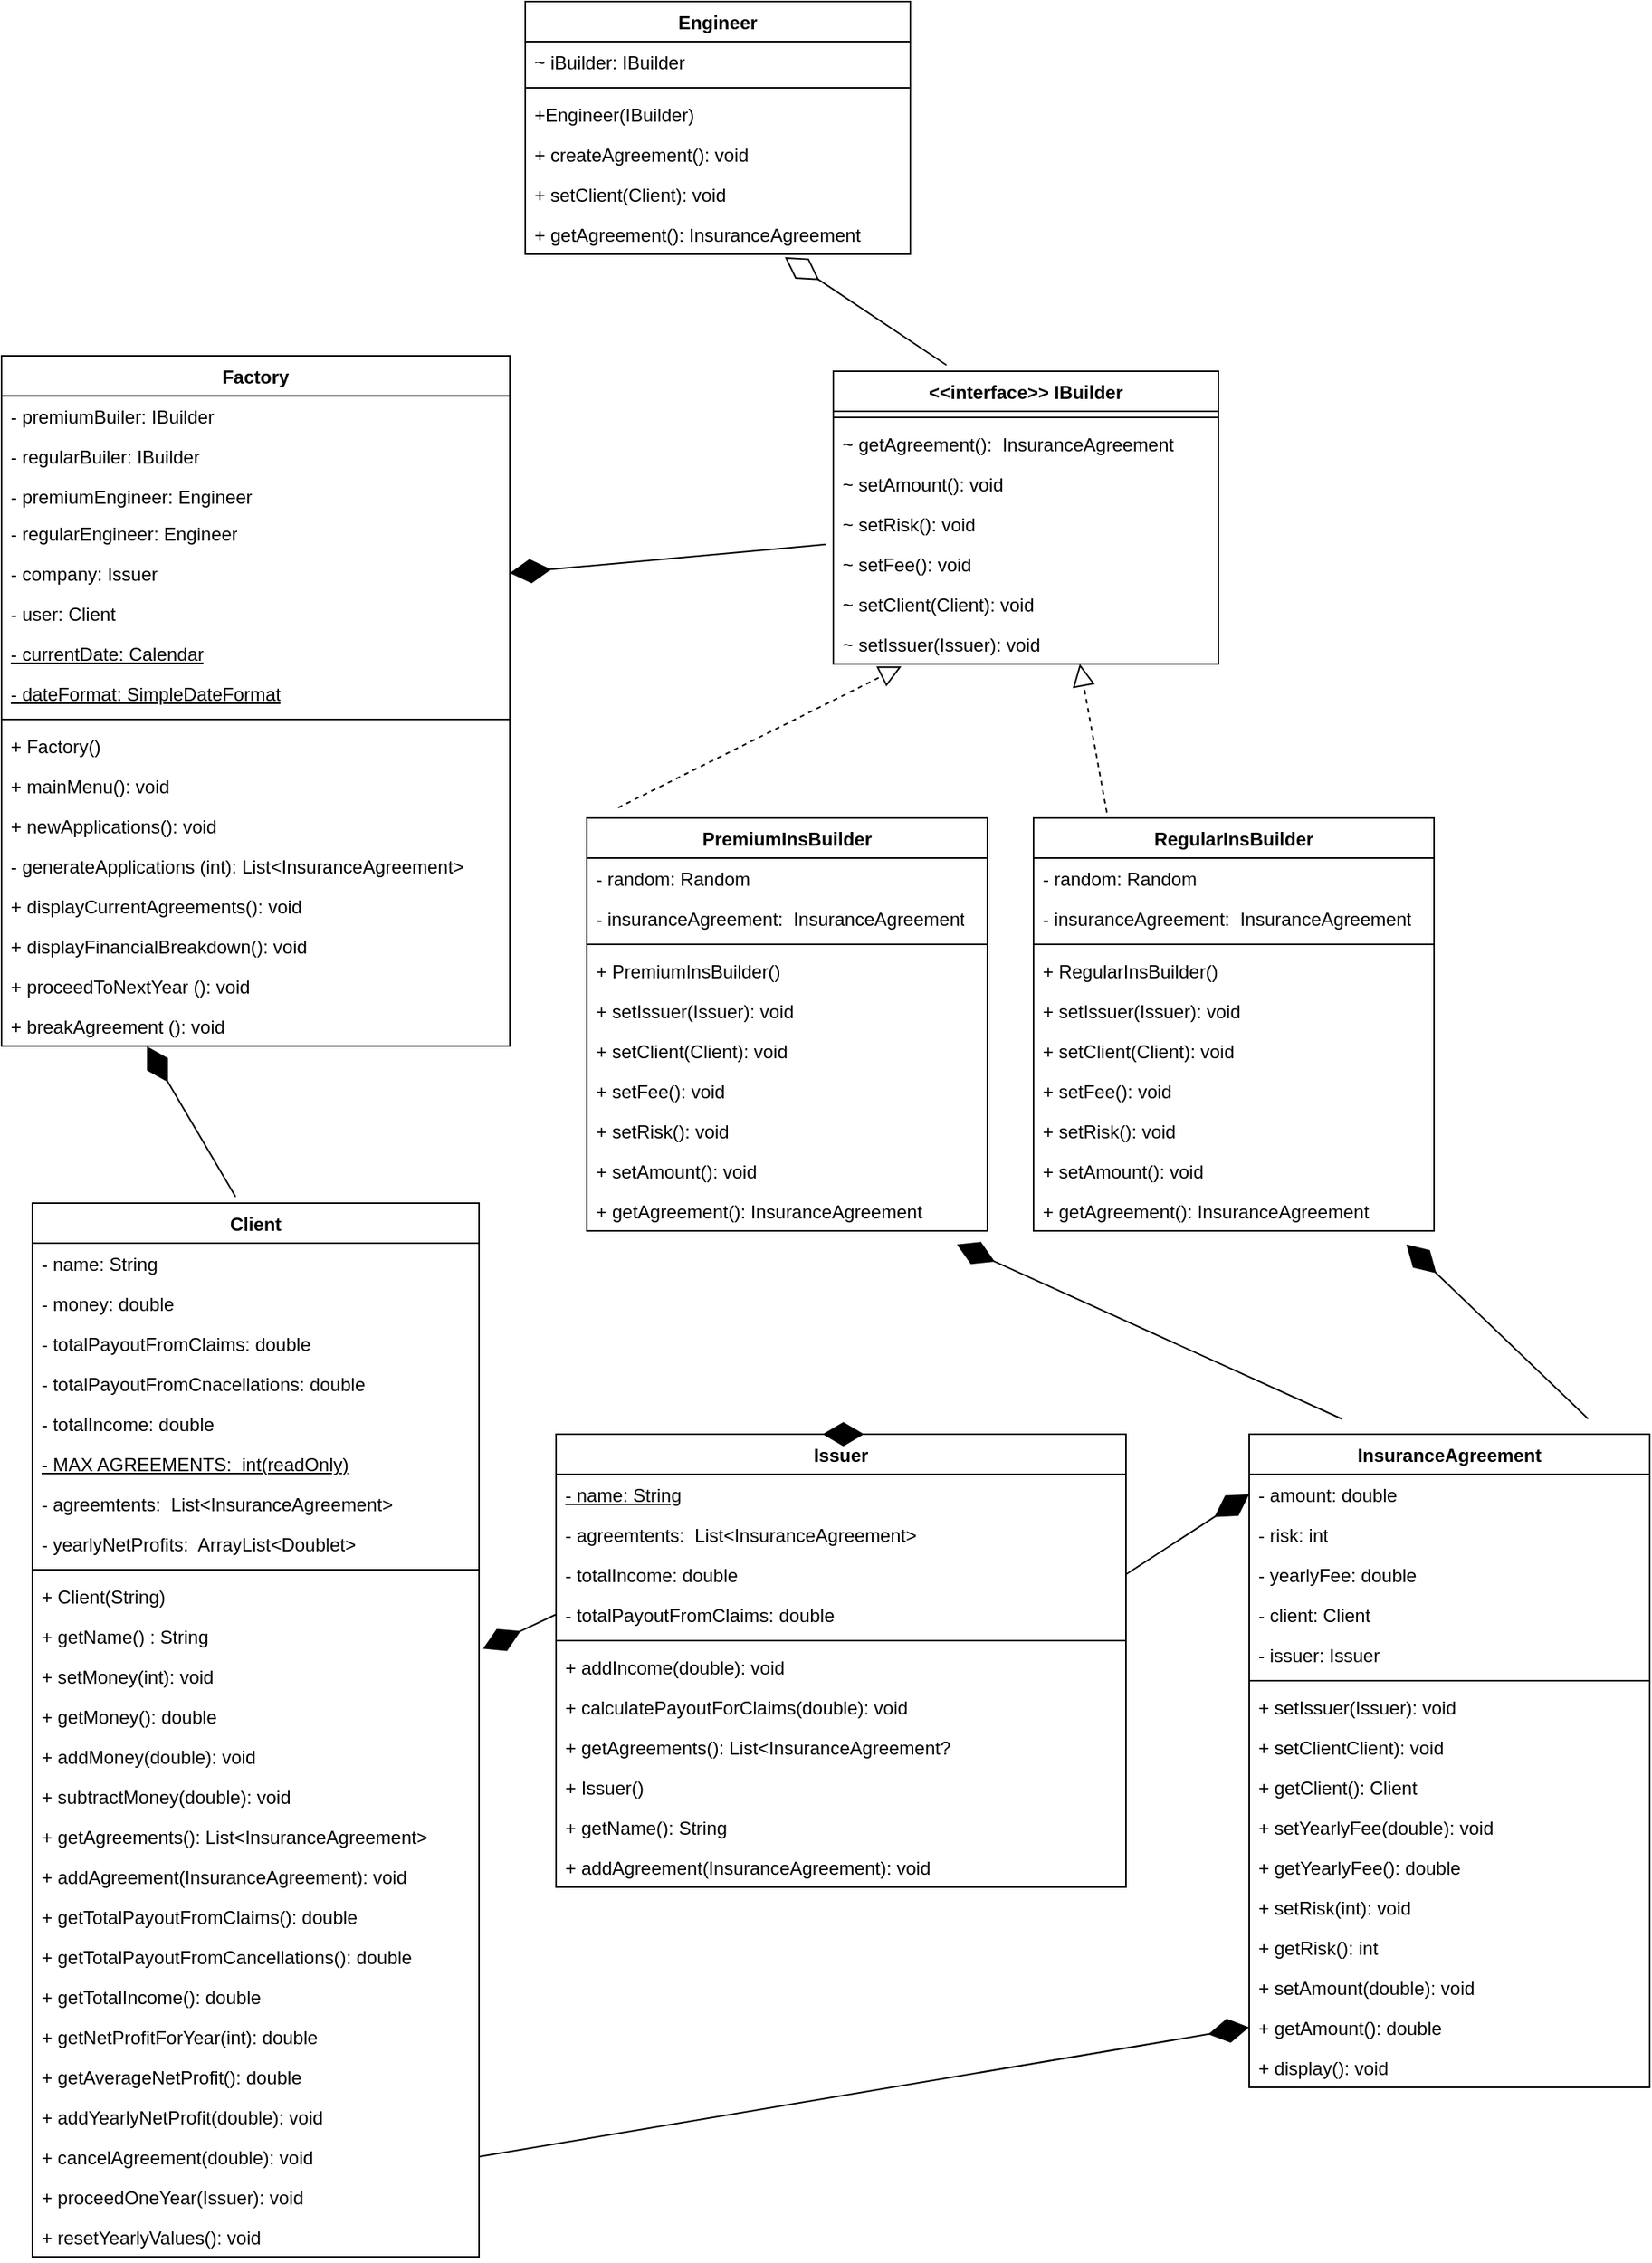 <mxfile version="22.0.0" type="device">
  <diagram id="C5RBs43oDa-KdzZeNtuy" name="Page-1">
    <mxGraphModel dx="1128" dy="2424" grid="1" gridSize="10" guides="1" tooltips="1" connect="1" arrows="1" fold="1" page="1" pageScale="1" pageWidth="827" pageHeight="1169" math="0" shadow="0">
      <root>
        <mxCell id="WIyWlLk6GJQsqaUBKTNV-0" />
        <mxCell id="WIyWlLk6GJQsqaUBKTNV-1" parent="WIyWlLk6GJQsqaUBKTNV-0" />
        <mxCell id="7ph7YQH8pCRmKW1p7R5A-0" value="Factory" style="swimlane;fontStyle=1;align=center;verticalAlign=top;childLayout=stackLayout;horizontal=1;startSize=26;horizontalStack=0;resizeParent=1;resizeParentMax=0;resizeLast=0;collapsible=1;marginBottom=0;whiteSpace=wrap;html=1;" vertex="1" parent="WIyWlLk6GJQsqaUBKTNV-1">
          <mxGeometry x="60" y="220" width="330" height="448" as="geometry" />
        </mxCell>
        <mxCell id="7ph7YQH8pCRmKW1p7R5A-1" value="- premiumBuiler: IBuilder" style="text;strokeColor=none;fillColor=none;align=left;verticalAlign=top;spacingLeft=4;spacingRight=4;overflow=hidden;rotatable=0;points=[[0,0.5],[1,0.5]];portConstraint=eastwest;whiteSpace=wrap;html=1;" vertex="1" parent="7ph7YQH8pCRmKW1p7R5A-0">
          <mxGeometry y="26" width="330" height="26" as="geometry" />
        </mxCell>
        <mxCell id="7ph7YQH8pCRmKW1p7R5A-4" value="- regularBuiler: IBuilder" style="text;strokeColor=none;fillColor=none;align=left;verticalAlign=top;spacingLeft=4;spacingRight=4;overflow=hidden;rotatable=0;points=[[0,0.5],[1,0.5]];portConstraint=eastwest;whiteSpace=wrap;html=1;" vertex="1" parent="7ph7YQH8pCRmKW1p7R5A-0">
          <mxGeometry y="52" width="330" height="26" as="geometry" />
        </mxCell>
        <mxCell id="7ph7YQH8pCRmKW1p7R5A-5" value="- premiumEngineer: Engineer" style="text;strokeColor=none;fillColor=none;align=left;verticalAlign=top;spacingLeft=4;spacingRight=4;overflow=hidden;rotatable=0;points=[[0,0.5],[1,0.5]];portConstraint=eastwest;whiteSpace=wrap;html=1;" vertex="1" parent="7ph7YQH8pCRmKW1p7R5A-0">
          <mxGeometry y="78" width="330" height="24" as="geometry" />
        </mxCell>
        <mxCell id="7ph7YQH8pCRmKW1p7R5A-6" value="- regularEngineer: Engineer" style="text;strokeColor=none;fillColor=none;align=left;verticalAlign=top;spacingLeft=4;spacingRight=4;overflow=hidden;rotatable=0;points=[[0,0.5],[1,0.5]];portConstraint=eastwest;whiteSpace=wrap;html=1;" vertex="1" parent="7ph7YQH8pCRmKW1p7R5A-0">
          <mxGeometry y="102" width="330" height="26" as="geometry" />
        </mxCell>
        <mxCell id="7ph7YQH8pCRmKW1p7R5A-7" value="- company: Issuer" style="text;strokeColor=none;fillColor=none;align=left;verticalAlign=top;spacingLeft=4;spacingRight=4;overflow=hidden;rotatable=0;points=[[0,0.5],[1,0.5]];portConstraint=eastwest;whiteSpace=wrap;html=1;" vertex="1" parent="7ph7YQH8pCRmKW1p7R5A-0">
          <mxGeometry y="128" width="330" height="26" as="geometry" />
        </mxCell>
        <mxCell id="7ph7YQH8pCRmKW1p7R5A-8" value="- user: Client" style="text;strokeColor=none;fillColor=none;align=left;verticalAlign=top;spacingLeft=4;spacingRight=4;overflow=hidden;rotatable=0;points=[[0,0.5],[1,0.5]];portConstraint=eastwest;whiteSpace=wrap;html=1;" vertex="1" parent="7ph7YQH8pCRmKW1p7R5A-0">
          <mxGeometry y="154" width="330" height="26" as="geometry" />
        </mxCell>
        <mxCell id="7ph7YQH8pCRmKW1p7R5A-9" value="&lt;u&gt;- currentDate: Calendar&lt;/u&gt;" style="text;strokeColor=none;fillColor=none;align=left;verticalAlign=top;spacingLeft=4;spacingRight=4;overflow=hidden;rotatable=0;points=[[0,0.5],[1,0.5]];portConstraint=eastwest;whiteSpace=wrap;html=1;" vertex="1" parent="7ph7YQH8pCRmKW1p7R5A-0">
          <mxGeometry y="180" width="330" height="26" as="geometry" />
        </mxCell>
        <mxCell id="7ph7YQH8pCRmKW1p7R5A-10" value="&lt;u&gt;- dateFormat: SimpleDateFormat&lt;/u&gt;" style="text;strokeColor=none;fillColor=none;align=left;verticalAlign=top;spacingLeft=4;spacingRight=4;overflow=hidden;rotatable=0;points=[[0,0.5],[1,0.5]];portConstraint=eastwest;whiteSpace=wrap;html=1;" vertex="1" parent="7ph7YQH8pCRmKW1p7R5A-0">
          <mxGeometry y="206" width="330" height="26" as="geometry" />
        </mxCell>
        <mxCell id="7ph7YQH8pCRmKW1p7R5A-2" value="" style="line;strokeWidth=1;fillColor=none;align=left;verticalAlign=middle;spacingTop=-1;spacingLeft=3;spacingRight=3;rotatable=0;labelPosition=right;points=[];portConstraint=eastwest;strokeColor=inherit;" vertex="1" parent="7ph7YQH8pCRmKW1p7R5A-0">
          <mxGeometry y="232" width="330" height="8" as="geometry" />
        </mxCell>
        <mxCell id="7ph7YQH8pCRmKW1p7R5A-3" value="+ Factory()" style="text;strokeColor=none;fillColor=none;align=left;verticalAlign=top;spacingLeft=4;spacingRight=4;overflow=hidden;rotatable=0;points=[[0,0.5],[1,0.5]];portConstraint=eastwest;whiteSpace=wrap;html=1;" vertex="1" parent="7ph7YQH8pCRmKW1p7R5A-0">
          <mxGeometry y="240" width="330" height="26" as="geometry" />
        </mxCell>
        <mxCell id="7ph7YQH8pCRmKW1p7R5A-11" value="+ mainMenu(): void" style="text;strokeColor=none;fillColor=none;align=left;verticalAlign=top;spacingLeft=4;spacingRight=4;overflow=hidden;rotatable=0;points=[[0,0.5],[1,0.5]];portConstraint=eastwest;whiteSpace=wrap;html=1;" vertex="1" parent="7ph7YQH8pCRmKW1p7R5A-0">
          <mxGeometry y="266" width="330" height="26" as="geometry" />
        </mxCell>
        <mxCell id="7ph7YQH8pCRmKW1p7R5A-12" value="+ newApplications(): void" style="text;strokeColor=none;fillColor=none;align=left;verticalAlign=top;spacingLeft=4;spacingRight=4;overflow=hidden;rotatable=0;points=[[0,0.5],[1,0.5]];portConstraint=eastwest;whiteSpace=wrap;html=1;" vertex="1" parent="7ph7YQH8pCRmKW1p7R5A-0">
          <mxGeometry y="292" width="330" height="26" as="geometry" />
        </mxCell>
        <mxCell id="7ph7YQH8pCRmKW1p7R5A-13" value="- generateApplications (int): List&amp;lt;InsuranceAgreement&amp;gt;" style="text;strokeColor=none;fillColor=none;align=left;verticalAlign=top;spacingLeft=4;spacingRight=4;overflow=hidden;rotatable=0;points=[[0,0.5],[1,0.5]];portConstraint=eastwest;whiteSpace=wrap;html=1;" vertex="1" parent="7ph7YQH8pCRmKW1p7R5A-0">
          <mxGeometry y="318" width="330" height="26" as="geometry" />
        </mxCell>
        <mxCell id="7ph7YQH8pCRmKW1p7R5A-16" value="+ displayCurrentAgreements(): void" style="text;strokeColor=none;fillColor=none;align=left;verticalAlign=top;spacingLeft=4;spacingRight=4;overflow=hidden;rotatable=0;points=[[0,0.5],[1,0.5]];portConstraint=eastwest;whiteSpace=wrap;html=1;" vertex="1" parent="7ph7YQH8pCRmKW1p7R5A-0">
          <mxGeometry y="344" width="330" height="26" as="geometry" />
        </mxCell>
        <mxCell id="7ph7YQH8pCRmKW1p7R5A-14" value="+ displayFinancialBreakdown(): void" style="text;strokeColor=none;fillColor=none;align=left;verticalAlign=top;spacingLeft=4;spacingRight=4;overflow=hidden;rotatable=0;points=[[0,0.5],[1,0.5]];portConstraint=eastwest;whiteSpace=wrap;html=1;" vertex="1" parent="7ph7YQH8pCRmKW1p7R5A-0">
          <mxGeometry y="370" width="330" height="26" as="geometry" />
        </mxCell>
        <mxCell id="7ph7YQH8pCRmKW1p7R5A-17" value="+ proceedToNextYear (): void" style="text;strokeColor=none;fillColor=none;align=left;verticalAlign=top;spacingLeft=4;spacingRight=4;overflow=hidden;rotatable=0;points=[[0,0.5],[1,0.5]];portConstraint=eastwest;whiteSpace=wrap;html=1;" vertex="1" parent="7ph7YQH8pCRmKW1p7R5A-0">
          <mxGeometry y="396" width="330" height="26" as="geometry" />
        </mxCell>
        <mxCell id="7ph7YQH8pCRmKW1p7R5A-15" value="+ breakAgreement (): void" style="text;strokeColor=none;fillColor=none;align=left;verticalAlign=top;spacingLeft=4;spacingRight=4;overflow=hidden;rotatable=0;points=[[0,0.5],[1,0.5]];portConstraint=eastwest;whiteSpace=wrap;html=1;" vertex="1" parent="7ph7YQH8pCRmKW1p7R5A-0">
          <mxGeometry y="422" width="330" height="26" as="geometry" />
        </mxCell>
        <mxCell id="7ph7YQH8pCRmKW1p7R5A-18" value="Client" style="swimlane;fontStyle=1;align=center;verticalAlign=top;childLayout=stackLayout;horizontal=1;startSize=26;horizontalStack=0;resizeParent=1;resizeParentMax=0;resizeLast=0;collapsible=1;marginBottom=0;whiteSpace=wrap;html=1;" vertex="1" parent="WIyWlLk6GJQsqaUBKTNV-1">
          <mxGeometry x="80" y="770" width="290" height="684" as="geometry" />
        </mxCell>
        <mxCell id="7ph7YQH8pCRmKW1p7R5A-22" value="- name: String" style="text;strokeColor=none;fillColor=none;align=left;verticalAlign=top;spacingLeft=4;spacingRight=4;overflow=hidden;rotatable=0;points=[[0,0.5],[1,0.5]];portConstraint=eastwest;whiteSpace=wrap;html=1;" vertex="1" parent="7ph7YQH8pCRmKW1p7R5A-18">
          <mxGeometry y="26" width="290" height="26" as="geometry" />
        </mxCell>
        <mxCell id="7ph7YQH8pCRmKW1p7R5A-19" value="- money: double" style="text;strokeColor=none;fillColor=none;align=left;verticalAlign=top;spacingLeft=4;spacingRight=4;overflow=hidden;rotatable=0;points=[[0,0.5],[1,0.5]];portConstraint=eastwest;whiteSpace=wrap;html=1;" vertex="1" parent="7ph7YQH8pCRmKW1p7R5A-18">
          <mxGeometry y="52" width="290" height="26" as="geometry" />
        </mxCell>
        <mxCell id="7ph7YQH8pCRmKW1p7R5A-23" value="- totalPayoutFromClaims: double" style="text;strokeColor=none;fillColor=none;align=left;verticalAlign=top;spacingLeft=4;spacingRight=4;overflow=hidden;rotatable=0;points=[[0,0.5],[1,0.5]];portConstraint=eastwest;whiteSpace=wrap;html=1;" vertex="1" parent="7ph7YQH8pCRmKW1p7R5A-18">
          <mxGeometry y="78" width="290" height="26" as="geometry" />
        </mxCell>
        <mxCell id="7ph7YQH8pCRmKW1p7R5A-25" value="- totalPayoutFromCnacellations: double" style="text;strokeColor=none;fillColor=none;align=left;verticalAlign=top;spacingLeft=4;spacingRight=4;overflow=hidden;rotatable=0;points=[[0,0.5],[1,0.5]];portConstraint=eastwest;whiteSpace=wrap;html=1;" vertex="1" parent="7ph7YQH8pCRmKW1p7R5A-18">
          <mxGeometry y="104" width="290" height="26" as="geometry" />
        </mxCell>
        <mxCell id="7ph7YQH8pCRmKW1p7R5A-26" value="- totalIncome: double" style="text;strokeColor=none;fillColor=none;align=left;verticalAlign=top;spacingLeft=4;spacingRight=4;overflow=hidden;rotatable=0;points=[[0,0.5],[1,0.5]];portConstraint=eastwest;whiteSpace=wrap;html=1;" vertex="1" parent="7ph7YQH8pCRmKW1p7R5A-18">
          <mxGeometry y="130" width="290" height="26" as="geometry" />
        </mxCell>
        <mxCell id="7ph7YQH8pCRmKW1p7R5A-27" value="&lt;u&gt;- MAX AGREEMENTS:&amp;nbsp; int(readOnly)&lt;/u&gt;" style="text;strokeColor=none;fillColor=none;align=left;verticalAlign=top;spacingLeft=4;spacingRight=4;overflow=hidden;rotatable=0;points=[[0,0.5],[1,0.5]];portConstraint=eastwest;whiteSpace=wrap;html=1;" vertex="1" parent="7ph7YQH8pCRmKW1p7R5A-18">
          <mxGeometry y="156" width="290" height="26" as="geometry" />
        </mxCell>
        <mxCell id="7ph7YQH8pCRmKW1p7R5A-28" value="- agreemtents:&amp;nbsp; List&amp;lt;InsuranceAgreement&amp;gt;" style="text;strokeColor=none;fillColor=none;align=left;verticalAlign=top;spacingLeft=4;spacingRight=4;overflow=hidden;rotatable=0;points=[[0,0.5],[1,0.5]];portConstraint=eastwest;whiteSpace=wrap;html=1;" vertex="1" parent="7ph7YQH8pCRmKW1p7R5A-18">
          <mxGeometry y="182" width="290" height="26" as="geometry" />
        </mxCell>
        <mxCell id="7ph7YQH8pCRmKW1p7R5A-24" value="- yearlyNetProfits:&amp;nbsp; ArrayList&amp;lt;Doublet&amp;gt;" style="text;strokeColor=none;fillColor=none;align=left;verticalAlign=top;spacingLeft=4;spacingRight=4;overflow=hidden;rotatable=0;points=[[0,0.5],[1,0.5]];portConstraint=eastwest;whiteSpace=wrap;html=1;" vertex="1" parent="7ph7YQH8pCRmKW1p7R5A-18">
          <mxGeometry y="208" width="290" height="26" as="geometry" />
        </mxCell>
        <mxCell id="7ph7YQH8pCRmKW1p7R5A-20" value="" style="line;strokeWidth=1;fillColor=none;align=left;verticalAlign=middle;spacingTop=-1;spacingLeft=3;spacingRight=3;rotatable=0;labelPosition=right;points=[];portConstraint=eastwest;strokeColor=inherit;" vertex="1" parent="7ph7YQH8pCRmKW1p7R5A-18">
          <mxGeometry y="234" width="290" height="8" as="geometry" />
        </mxCell>
        <mxCell id="7ph7YQH8pCRmKW1p7R5A-29" value="+ Client(String)" style="text;strokeColor=none;fillColor=none;align=left;verticalAlign=top;spacingLeft=4;spacingRight=4;overflow=hidden;rotatable=0;points=[[0,0.5],[1,0.5]];portConstraint=eastwest;whiteSpace=wrap;html=1;" vertex="1" parent="7ph7YQH8pCRmKW1p7R5A-18">
          <mxGeometry y="242" width="290" height="26" as="geometry" />
        </mxCell>
        <mxCell id="7ph7YQH8pCRmKW1p7R5A-30" value="+ getName() : String" style="text;strokeColor=none;fillColor=none;align=left;verticalAlign=top;spacingLeft=4;spacingRight=4;overflow=hidden;rotatable=0;points=[[0,0.5],[1,0.5]];portConstraint=eastwest;whiteSpace=wrap;html=1;" vertex="1" parent="7ph7YQH8pCRmKW1p7R5A-18">
          <mxGeometry y="268" width="290" height="26" as="geometry" />
        </mxCell>
        <mxCell id="7ph7YQH8pCRmKW1p7R5A-31" value="+ setMoney(int): void" style="text;strokeColor=none;fillColor=none;align=left;verticalAlign=top;spacingLeft=4;spacingRight=4;overflow=hidden;rotatable=0;points=[[0,0.5],[1,0.5]];portConstraint=eastwest;whiteSpace=wrap;html=1;" vertex="1" parent="7ph7YQH8pCRmKW1p7R5A-18">
          <mxGeometry y="294" width="290" height="26" as="geometry" />
        </mxCell>
        <mxCell id="7ph7YQH8pCRmKW1p7R5A-32" value="+ getMoney(): double" style="text;strokeColor=none;fillColor=none;align=left;verticalAlign=top;spacingLeft=4;spacingRight=4;overflow=hidden;rotatable=0;points=[[0,0.5],[1,0.5]];portConstraint=eastwest;whiteSpace=wrap;html=1;" vertex="1" parent="7ph7YQH8pCRmKW1p7R5A-18">
          <mxGeometry y="320" width="290" height="26" as="geometry" />
        </mxCell>
        <mxCell id="7ph7YQH8pCRmKW1p7R5A-33" value="+ addMoney(double): void" style="text;strokeColor=none;fillColor=none;align=left;verticalAlign=top;spacingLeft=4;spacingRight=4;overflow=hidden;rotatable=0;points=[[0,0.5],[1,0.5]];portConstraint=eastwest;whiteSpace=wrap;html=1;" vertex="1" parent="7ph7YQH8pCRmKW1p7R5A-18">
          <mxGeometry y="346" width="290" height="26" as="geometry" />
        </mxCell>
        <mxCell id="7ph7YQH8pCRmKW1p7R5A-34" value="+ subtractMoney(double): void" style="text;strokeColor=none;fillColor=none;align=left;verticalAlign=top;spacingLeft=4;spacingRight=4;overflow=hidden;rotatable=0;points=[[0,0.5],[1,0.5]];portConstraint=eastwest;whiteSpace=wrap;html=1;" vertex="1" parent="7ph7YQH8pCRmKW1p7R5A-18">
          <mxGeometry y="372" width="290" height="26" as="geometry" />
        </mxCell>
        <mxCell id="7ph7YQH8pCRmKW1p7R5A-37" value="+ getAgreements(): List&amp;lt;InsuranceAgreement&amp;gt;" style="text;strokeColor=none;fillColor=none;align=left;verticalAlign=top;spacingLeft=4;spacingRight=4;overflow=hidden;rotatable=0;points=[[0,0.5],[1,0.5]];portConstraint=eastwest;whiteSpace=wrap;html=1;" vertex="1" parent="7ph7YQH8pCRmKW1p7R5A-18">
          <mxGeometry y="398" width="290" height="26" as="geometry" />
        </mxCell>
        <mxCell id="7ph7YQH8pCRmKW1p7R5A-38" value="+ addAgreement(InsuranceAgreement): void" style="text;strokeColor=none;fillColor=none;align=left;verticalAlign=top;spacingLeft=4;spacingRight=4;overflow=hidden;rotatable=0;points=[[0,0.5],[1,0.5]];portConstraint=eastwest;whiteSpace=wrap;html=1;" vertex="1" parent="7ph7YQH8pCRmKW1p7R5A-18">
          <mxGeometry y="424" width="290" height="26" as="geometry" />
        </mxCell>
        <mxCell id="7ph7YQH8pCRmKW1p7R5A-39" value="+ getTotalPayoutFromClaims(): double" style="text;strokeColor=none;fillColor=none;align=left;verticalAlign=top;spacingLeft=4;spacingRight=4;overflow=hidden;rotatable=0;points=[[0,0.5],[1,0.5]];portConstraint=eastwest;whiteSpace=wrap;html=1;" vertex="1" parent="7ph7YQH8pCRmKW1p7R5A-18">
          <mxGeometry y="450" width="290" height="26" as="geometry" />
        </mxCell>
        <mxCell id="7ph7YQH8pCRmKW1p7R5A-40" value="+ getTotalPayoutFromCancellations(): double" style="text;strokeColor=none;fillColor=none;align=left;verticalAlign=top;spacingLeft=4;spacingRight=4;overflow=hidden;rotatable=0;points=[[0,0.5],[1,0.5]];portConstraint=eastwest;whiteSpace=wrap;html=1;" vertex="1" parent="7ph7YQH8pCRmKW1p7R5A-18">
          <mxGeometry y="476" width="290" height="26" as="geometry" />
        </mxCell>
        <mxCell id="7ph7YQH8pCRmKW1p7R5A-41" value="+ getTotalIncome(): double" style="text;strokeColor=none;fillColor=none;align=left;verticalAlign=top;spacingLeft=4;spacingRight=4;overflow=hidden;rotatable=0;points=[[0,0.5],[1,0.5]];portConstraint=eastwest;whiteSpace=wrap;html=1;" vertex="1" parent="7ph7YQH8pCRmKW1p7R5A-18">
          <mxGeometry y="502" width="290" height="26" as="geometry" />
        </mxCell>
        <mxCell id="7ph7YQH8pCRmKW1p7R5A-42" value="+ getNetProfitForYear(int): double" style="text;strokeColor=none;fillColor=none;align=left;verticalAlign=top;spacingLeft=4;spacingRight=4;overflow=hidden;rotatable=0;points=[[0,0.5],[1,0.5]];portConstraint=eastwest;whiteSpace=wrap;html=1;" vertex="1" parent="7ph7YQH8pCRmKW1p7R5A-18">
          <mxGeometry y="528" width="290" height="26" as="geometry" />
        </mxCell>
        <mxCell id="7ph7YQH8pCRmKW1p7R5A-43" value="+ getAverageNetProfit(): double" style="text;strokeColor=none;fillColor=none;align=left;verticalAlign=top;spacingLeft=4;spacingRight=4;overflow=hidden;rotatable=0;points=[[0,0.5],[1,0.5]];portConstraint=eastwest;whiteSpace=wrap;html=1;" vertex="1" parent="7ph7YQH8pCRmKW1p7R5A-18">
          <mxGeometry y="554" width="290" height="26" as="geometry" />
        </mxCell>
        <mxCell id="7ph7YQH8pCRmKW1p7R5A-44" value="+ addYearlyNetProfit(double): void" style="text;strokeColor=none;fillColor=none;align=left;verticalAlign=top;spacingLeft=4;spacingRight=4;overflow=hidden;rotatable=0;points=[[0,0.5],[1,0.5]];portConstraint=eastwest;whiteSpace=wrap;html=1;" vertex="1" parent="7ph7YQH8pCRmKW1p7R5A-18">
          <mxGeometry y="580" width="290" height="26" as="geometry" />
        </mxCell>
        <mxCell id="7ph7YQH8pCRmKW1p7R5A-45" value="+ cancelAgreement(double): void" style="text;strokeColor=none;fillColor=none;align=left;verticalAlign=top;spacingLeft=4;spacingRight=4;overflow=hidden;rotatable=0;points=[[0,0.5],[1,0.5]];portConstraint=eastwest;whiteSpace=wrap;html=1;" vertex="1" parent="7ph7YQH8pCRmKW1p7R5A-18">
          <mxGeometry y="606" width="290" height="26" as="geometry" />
        </mxCell>
        <mxCell id="7ph7YQH8pCRmKW1p7R5A-46" value="+ proceedOneYear(Issuer): void" style="text;strokeColor=none;fillColor=none;align=left;verticalAlign=top;spacingLeft=4;spacingRight=4;overflow=hidden;rotatable=0;points=[[0,0.5],[1,0.5]];portConstraint=eastwest;whiteSpace=wrap;html=1;" vertex="1" parent="7ph7YQH8pCRmKW1p7R5A-18">
          <mxGeometry y="632" width="290" height="26" as="geometry" />
        </mxCell>
        <mxCell id="7ph7YQH8pCRmKW1p7R5A-21" value="+ resetYearlyValues(): void" style="text;strokeColor=none;fillColor=none;align=left;verticalAlign=top;spacingLeft=4;spacingRight=4;overflow=hidden;rotatable=0;points=[[0,0.5],[1,0.5]];portConstraint=eastwest;whiteSpace=wrap;html=1;" vertex="1" parent="7ph7YQH8pCRmKW1p7R5A-18">
          <mxGeometry y="658" width="290" height="26" as="geometry" />
        </mxCell>
        <mxCell id="7ph7YQH8pCRmKW1p7R5A-47" value="&amp;lt;&amp;lt;interface&amp;gt;&amp;gt; IBuilder" style="swimlane;fontStyle=1;align=center;verticalAlign=top;childLayout=stackLayout;horizontal=1;startSize=26;horizontalStack=0;resizeParent=1;resizeParentMax=0;resizeLast=0;collapsible=1;marginBottom=0;whiteSpace=wrap;html=1;" vertex="1" parent="WIyWlLk6GJQsqaUBKTNV-1">
          <mxGeometry x="600" y="230" width="250" height="190" as="geometry" />
        </mxCell>
        <mxCell id="7ph7YQH8pCRmKW1p7R5A-49" value="" style="line;strokeWidth=1;fillColor=none;align=left;verticalAlign=middle;spacingTop=-1;spacingLeft=3;spacingRight=3;rotatable=0;labelPosition=right;points=[];portConstraint=eastwest;strokeColor=inherit;" vertex="1" parent="7ph7YQH8pCRmKW1p7R5A-47">
          <mxGeometry y="26" width="250" height="8" as="geometry" />
        </mxCell>
        <mxCell id="7ph7YQH8pCRmKW1p7R5A-50" value="~ getAgreement():&amp;nbsp; InsuranceAgreement" style="text;strokeColor=none;fillColor=none;align=left;verticalAlign=top;spacingLeft=4;spacingRight=4;overflow=hidden;rotatable=0;points=[[0,0.5],[1,0.5]];portConstraint=eastwest;whiteSpace=wrap;html=1;" vertex="1" parent="7ph7YQH8pCRmKW1p7R5A-47">
          <mxGeometry y="34" width="250" height="26" as="geometry" />
        </mxCell>
        <mxCell id="7ph7YQH8pCRmKW1p7R5A-52" value="~ setAmount(): void" style="text;strokeColor=none;fillColor=none;align=left;verticalAlign=top;spacingLeft=4;spacingRight=4;overflow=hidden;rotatable=0;points=[[0,0.5],[1,0.5]];portConstraint=eastwest;whiteSpace=wrap;html=1;" vertex="1" parent="7ph7YQH8pCRmKW1p7R5A-47">
          <mxGeometry y="60" width="250" height="26" as="geometry" />
        </mxCell>
        <mxCell id="7ph7YQH8pCRmKW1p7R5A-53" value="~ setRisk(): void" style="text;strokeColor=none;fillColor=none;align=left;verticalAlign=top;spacingLeft=4;spacingRight=4;overflow=hidden;rotatable=0;points=[[0,0.5],[1,0.5]];portConstraint=eastwest;whiteSpace=wrap;html=1;" vertex="1" parent="7ph7YQH8pCRmKW1p7R5A-47">
          <mxGeometry y="86" width="250" height="26" as="geometry" />
        </mxCell>
        <mxCell id="7ph7YQH8pCRmKW1p7R5A-54" value="~ setFee(): void" style="text;strokeColor=none;fillColor=none;align=left;verticalAlign=top;spacingLeft=4;spacingRight=4;overflow=hidden;rotatable=0;points=[[0,0.5],[1,0.5]];portConstraint=eastwest;whiteSpace=wrap;html=1;" vertex="1" parent="7ph7YQH8pCRmKW1p7R5A-47">
          <mxGeometry y="112" width="250" height="26" as="geometry" />
        </mxCell>
        <mxCell id="7ph7YQH8pCRmKW1p7R5A-55" value="~ setClient(Client): void" style="text;strokeColor=none;fillColor=none;align=left;verticalAlign=top;spacingLeft=4;spacingRight=4;overflow=hidden;rotatable=0;points=[[0,0.5],[1,0.5]];portConstraint=eastwest;whiteSpace=wrap;html=1;" vertex="1" parent="7ph7YQH8pCRmKW1p7R5A-47">
          <mxGeometry y="138" width="250" height="26" as="geometry" />
        </mxCell>
        <mxCell id="7ph7YQH8pCRmKW1p7R5A-56" value="~ setIssuer(Issuer): void" style="text;strokeColor=none;fillColor=none;align=left;verticalAlign=top;spacingLeft=4;spacingRight=4;overflow=hidden;rotatable=0;points=[[0,0.5],[1,0.5]];portConstraint=eastwest;whiteSpace=wrap;html=1;" vertex="1" parent="7ph7YQH8pCRmKW1p7R5A-47">
          <mxGeometry y="164" width="250" height="26" as="geometry" />
        </mxCell>
        <mxCell id="7ph7YQH8pCRmKW1p7R5A-51" value="" style="endArrow=diamondThin;endFill=1;endSize=24;html=1;rounded=0;entryX=0.286;entryY=1.01;entryDx=0;entryDy=0;entryPerimeter=0;exitX=0.455;exitY=-0.006;exitDx=0;exitDy=0;exitPerimeter=0;" edge="1" parent="WIyWlLk6GJQsqaUBKTNV-1" source="7ph7YQH8pCRmKW1p7R5A-18" target="7ph7YQH8pCRmKW1p7R5A-15">
          <mxGeometry width="160" relative="1" as="geometry">
            <mxPoint x="140" y="730" as="sourcePoint" />
            <mxPoint x="300" y="730" as="targetPoint" />
          </mxGeometry>
        </mxCell>
        <mxCell id="7ph7YQH8pCRmKW1p7R5A-58" value="" style="endArrow=diamondThin;endFill=1;endSize=24;html=1;rounded=0;entryX=1;entryY=0.5;entryDx=0;entryDy=0;exitX=-0.019;exitY=1.016;exitDx=0;exitDy=0;exitPerimeter=0;" edge="1" parent="WIyWlLk6GJQsqaUBKTNV-1" source="7ph7YQH8pCRmKW1p7R5A-53" target="7ph7YQH8pCRmKW1p7R5A-7">
          <mxGeometry width="160" relative="1" as="geometry">
            <mxPoint x="470" y="500" as="sourcePoint" />
            <mxPoint x="630" y="500" as="targetPoint" />
          </mxGeometry>
        </mxCell>
        <mxCell id="7ph7YQH8pCRmKW1p7R5A-59" value="PremiumInsBuilder" style="swimlane;fontStyle=1;align=center;verticalAlign=top;childLayout=stackLayout;horizontal=1;startSize=26;horizontalStack=0;resizeParent=1;resizeParentMax=0;resizeLast=0;collapsible=1;marginBottom=0;whiteSpace=wrap;html=1;" vertex="1" parent="WIyWlLk6GJQsqaUBKTNV-1">
          <mxGeometry x="440" y="520" width="260" height="268" as="geometry" />
        </mxCell>
        <mxCell id="7ph7YQH8pCRmKW1p7R5A-60" value="- random: Random" style="text;strokeColor=none;fillColor=none;align=left;verticalAlign=top;spacingLeft=4;spacingRight=4;overflow=hidden;rotatable=0;points=[[0,0.5],[1,0.5]];portConstraint=eastwest;whiteSpace=wrap;html=1;" vertex="1" parent="7ph7YQH8pCRmKW1p7R5A-59">
          <mxGeometry y="26" width="260" height="26" as="geometry" />
        </mxCell>
        <mxCell id="7ph7YQH8pCRmKW1p7R5A-68" value="- insuranceAgreement:&amp;nbsp; InsuranceAgreement" style="text;strokeColor=none;fillColor=none;align=left;verticalAlign=top;spacingLeft=4;spacingRight=4;overflow=hidden;rotatable=0;points=[[0,0.5],[1,0.5]];portConstraint=eastwest;whiteSpace=wrap;html=1;" vertex="1" parent="7ph7YQH8pCRmKW1p7R5A-59">
          <mxGeometry y="52" width="260" height="26" as="geometry" />
        </mxCell>
        <mxCell id="7ph7YQH8pCRmKW1p7R5A-61" value="" style="line;strokeWidth=1;fillColor=none;align=left;verticalAlign=middle;spacingTop=-1;spacingLeft=3;spacingRight=3;rotatable=0;labelPosition=right;points=[];portConstraint=eastwest;strokeColor=inherit;" vertex="1" parent="7ph7YQH8pCRmKW1p7R5A-59">
          <mxGeometry y="78" width="260" height="8" as="geometry" />
        </mxCell>
        <mxCell id="7ph7YQH8pCRmKW1p7R5A-62" value="+ PremiumInsBuilder()" style="text;strokeColor=none;fillColor=none;align=left;verticalAlign=top;spacingLeft=4;spacingRight=4;overflow=hidden;rotatable=0;points=[[0,0.5],[1,0.5]];portConstraint=eastwest;whiteSpace=wrap;html=1;" vertex="1" parent="7ph7YQH8pCRmKW1p7R5A-59">
          <mxGeometry y="86" width="260" height="26" as="geometry" />
        </mxCell>
        <mxCell id="7ph7YQH8pCRmKW1p7R5A-71" value="+ setIssuer(Issuer): void" style="text;strokeColor=none;fillColor=none;align=left;verticalAlign=top;spacingLeft=4;spacingRight=4;overflow=hidden;rotatable=0;points=[[0,0.5],[1,0.5]];portConstraint=eastwest;whiteSpace=wrap;html=1;" vertex="1" parent="7ph7YQH8pCRmKW1p7R5A-59">
          <mxGeometry y="112" width="260" height="26" as="geometry" />
        </mxCell>
        <mxCell id="7ph7YQH8pCRmKW1p7R5A-72" value="+ setClient(Client): void" style="text;strokeColor=none;fillColor=none;align=left;verticalAlign=top;spacingLeft=4;spacingRight=4;overflow=hidden;rotatable=0;points=[[0,0.5],[1,0.5]];portConstraint=eastwest;whiteSpace=wrap;html=1;" vertex="1" parent="7ph7YQH8pCRmKW1p7R5A-59">
          <mxGeometry y="138" width="260" height="26" as="geometry" />
        </mxCell>
        <mxCell id="7ph7YQH8pCRmKW1p7R5A-73" value="+ setFee(): void" style="text;strokeColor=none;fillColor=none;align=left;verticalAlign=top;spacingLeft=4;spacingRight=4;overflow=hidden;rotatable=0;points=[[0,0.5],[1,0.5]];portConstraint=eastwest;whiteSpace=wrap;html=1;" vertex="1" parent="7ph7YQH8pCRmKW1p7R5A-59">
          <mxGeometry y="164" width="260" height="26" as="geometry" />
        </mxCell>
        <mxCell id="7ph7YQH8pCRmKW1p7R5A-74" value="+ setRisk(): void" style="text;strokeColor=none;fillColor=none;align=left;verticalAlign=top;spacingLeft=4;spacingRight=4;overflow=hidden;rotatable=0;points=[[0,0.5],[1,0.5]];portConstraint=eastwest;whiteSpace=wrap;html=1;" vertex="1" parent="7ph7YQH8pCRmKW1p7R5A-59">
          <mxGeometry y="190" width="260" height="26" as="geometry" />
        </mxCell>
        <mxCell id="7ph7YQH8pCRmKW1p7R5A-75" value="+ setAmount(): void" style="text;strokeColor=none;fillColor=none;align=left;verticalAlign=top;spacingLeft=4;spacingRight=4;overflow=hidden;rotatable=0;points=[[0,0.5],[1,0.5]];portConstraint=eastwest;whiteSpace=wrap;html=1;" vertex="1" parent="7ph7YQH8pCRmKW1p7R5A-59">
          <mxGeometry y="216" width="260" height="26" as="geometry" />
        </mxCell>
        <mxCell id="7ph7YQH8pCRmKW1p7R5A-133" value="" style="endArrow=diamondThin;endFill=1;endSize=24;html=1;rounded=0;entryX=0.924;entryY=1.34;entryDx=0;entryDy=0;entryPerimeter=0;" edge="1" parent="7ph7YQH8pCRmKW1p7R5A-59" target="7ph7YQH8pCRmKW1p7R5A-76">
          <mxGeometry width="160" relative="1" as="geometry">
            <mxPoint x="490" y="390" as="sourcePoint" />
            <mxPoint x="390" y="240" as="targetPoint" />
          </mxGeometry>
        </mxCell>
        <mxCell id="7ph7YQH8pCRmKW1p7R5A-76" value="+ getAgreement(): InsuranceAgreement" style="text;strokeColor=none;fillColor=none;align=left;verticalAlign=top;spacingLeft=4;spacingRight=4;overflow=hidden;rotatable=0;points=[[0,0.5],[1,0.5]];portConstraint=eastwest;whiteSpace=wrap;html=1;" vertex="1" parent="7ph7YQH8pCRmKW1p7R5A-59">
          <mxGeometry y="242" width="260" height="26" as="geometry" />
        </mxCell>
        <mxCell id="7ph7YQH8pCRmKW1p7R5A-77" value="" style="endArrow=block;dashed=1;endFill=0;endSize=12;html=1;rounded=0;exitX=0.078;exitY=-0.025;exitDx=0;exitDy=0;exitPerimeter=0;entryX=0.177;entryY=1.061;entryDx=0;entryDy=0;entryPerimeter=0;" edge="1" parent="WIyWlLk6GJQsqaUBKTNV-1" source="7ph7YQH8pCRmKW1p7R5A-59" target="7ph7YQH8pCRmKW1p7R5A-56">
          <mxGeometry width="160" relative="1" as="geometry">
            <mxPoint x="460" y="470" as="sourcePoint" />
            <mxPoint x="620" y="470" as="targetPoint" />
          </mxGeometry>
        </mxCell>
        <mxCell id="7ph7YQH8pCRmKW1p7R5A-79" value="RegularInsBuilder" style="swimlane;fontStyle=1;align=center;verticalAlign=top;childLayout=stackLayout;horizontal=1;startSize=26;horizontalStack=0;resizeParent=1;resizeParentMax=0;resizeLast=0;collapsible=1;marginBottom=0;whiteSpace=wrap;html=1;" vertex="1" parent="WIyWlLk6GJQsqaUBKTNV-1">
          <mxGeometry x="730" y="520" width="260" height="268" as="geometry" />
        </mxCell>
        <mxCell id="7ph7YQH8pCRmKW1p7R5A-80" value="- random: Random" style="text;strokeColor=none;fillColor=none;align=left;verticalAlign=top;spacingLeft=4;spacingRight=4;overflow=hidden;rotatable=0;points=[[0,0.5],[1,0.5]];portConstraint=eastwest;whiteSpace=wrap;html=1;" vertex="1" parent="7ph7YQH8pCRmKW1p7R5A-79">
          <mxGeometry y="26" width="260" height="26" as="geometry" />
        </mxCell>
        <mxCell id="7ph7YQH8pCRmKW1p7R5A-81" value="- insuranceAgreement:&amp;nbsp; InsuranceAgreement" style="text;strokeColor=none;fillColor=none;align=left;verticalAlign=top;spacingLeft=4;spacingRight=4;overflow=hidden;rotatable=0;points=[[0,0.5],[1,0.5]];portConstraint=eastwest;whiteSpace=wrap;html=1;" vertex="1" parent="7ph7YQH8pCRmKW1p7R5A-79">
          <mxGeometry y="52" width="260" height="26" as="geometry" />
        </mxCell>
        <mxCell id="7ph7YQH8pCRmKW1p7R5A-82" value="" style="line;strokeWidth=1;fillColor=none;align=left;verticalAlign=middle;spacingTop=-1;spacingLeft=3;spacingRight=3;rotatable=0;labelPosition=right;points=[];portConstraint=eastwest;strokeColor=inherit;" vertex="1" parent="7ph7YQH8pCRmKW1p7R5A-79">
          <mxGeometry y="78" width="260" height="8" as="geometry" />
        </mxCell>
        <mxCell id="7ph7YQH8pCRmKW1p7R5A-83" value="+ RegularInsBuilder()" style="text;strokeColor=none;fillColor=none;align=left;verticalAlign=top;spacingLeft=4;spacingRight=4;overflow=hidden;rotatable=0;points=[[0,0.5],[1,0.5]];portConstraint=eastwest;whiteSpace=wrap;html=1;" vertex="1" parent="7ph7YQH8pCRmKW1p7R5A-79">
          <mxGeometry y="86" width="260" height="26" as="geometry" />
        </mxCell>
        <mxCell id="7ph7YQH8pCRmKW1p7R5A-84" value="+ setIssuer(Issuer): void" style="text;strokeColor=none;fillColor=none;align=left;verticalAlign=top;spacingLeft=4;spacingRight=4;overflow=hidden;rotatable=0;points=[[0,0.5],[1,0.5]];portConstraint=eastwest;whiteSpace=wrap;html=1;" vertex="1" parent="7ph7YQH8pCRmKW1p7R5A-79">
          <mxGeometry y="112" width="260" height="26" as="geometry" />
        </mxCell>
        <mxCell id="7ph7YQH8pCRmKW1p7R5A-85" value="+ setClient(Client): void" style="text;strokeColor=none;fillColor=none;align=left;verticalAlign=top;spacingLeft=4;spacingRight=4;overflow=hidden;rotatable=0;points=[[0,0.5],[1,0.5]];portConstraint=eastwest;whiteSpace=wrap;html=1;" vertex="1" parent="7ph7YQH8pCRmKW1p7R5A-79">
          <mxGeometry y="138" width="260" height="26" as="geometry" />
        </mxCell>
        <mxCell id="7ph7YQH8pCRmKW1p7R5A-86" value="+ setFee(): void" style="text;strokeColor=none;fillColor=none;align=left;verticalAlign=top;spacingLeft=4;spacingRight=4;overflow=hidden;rotatable=0;points=[[0,0.5],[1,0.5]];portConstraint=eastwest;whiteSpace=wrap;html=1;" vertex="1" parent="7ph7YQH8pCRmKW1p7R5A-79">
          <mxGeometry y="164" width="260" height="26" as="geometry" />
        </mxCell>
        <mxCell id="7ph7YQH8pCRmKW1p7R5A-87" value="+ setRisk(): void" style="text;strokeColor=none;fillColor=none;align=left;verticalAlign=top;spacingLeft=4;spacingRight=4;overflow=hidden;rotatable=0;points=[[0,0.5],[1,0.5]];portConstraint=eastwest;whiteSpace=wrap;html=1;" vertex="1" parent="7ph7YQH8pCRmKW1p7R5A-79">
          <mxGeometry y="190" width="260" height="26" as="geometry" />
        </mxCell>
        <mxCell id="7ph7YQH8pCRmKW1p7R5A-88" value="+ setAmount(): void" style="text;strokeColor=none;fillColor=none;align=left;verticalAlign=top;spacingLeft=4;spacingRight=4;overflow=hidden;rotatable=0;points=[[0,0.5],[1,0.5]];portConstraint=eastwest;whiteSpace=wrap;html=1;" vertex="1" parent="7ph7YQH8pCRmKW1p7R5A-79">
          <mxGeometry y="216" width="260" height="26" as="geometry" />
        </mxCell>
        <mxCell id="7ph7YQH8pCRmKW1p7R5A-89" value="+ getAgreement(): InsuranceAgreement" style="text;strokeColor=none;fillColor=none;align=left;verticalAlign=top;spacingLeft=4;spacingRight=4;overflow=hidden;rotatable=0;points=[[0,0.5],[1,0.5]];portConstraint=eastwest;whiteSpace=wrap;html=1;" vertex="1" parent="7ph7YQH8pCRmKW1p7R5A-79">
          <mxGeometry y="242" width="260" height="26" as="geometry" />
        </mxCell>
        <mxCell id="7ph7YQH8pCRmKW1p7R5A-90" value="" style="endArrow=block;dashed=1;endFill=0;endSize=12;html=1;rounded=0;exitX=0.183;exitY=-0.013;exitDx=0;exitDy=0;exitPerimeter=0;" edge="1" parent="WIyWlLk6GJQsqaUBKTNV-1" source="7ph7YQH8pCRmKW1p7R5A-79">
          <mxGeometry width="160" relative="1" as="geometry">
            <mxPoint x="770" y="440" as="sourcePoint" />
            <mxPoint x="760" y="420" as="targetPoint" />
          </mxGeometry>
        </mxCell>
        <mxCell id="7ph7YQH8pCRmKW1p7R5A-91" value="Engineer" style="swimlane;fontStyle=1;align=center;verticalAlign=top;childLayout=stackLayout;horizontal=1;startSize=26;horizontalStack=0;resizeParent=1;resizeParentMax=0;resizeLast=0;collapsible=1;marginBottom=0;whiteSpace=wrap;html=1;" vertex="1" parent="WIyWlLk6GJQsqaUBKTNV-1">
          <mxGeometry x="400" y="-10" width="250" height="164" as="geometry" />
        </mxCell>
        <mxCell id="7ph7YQH8pCRmKW1p7R5A-92" value="~ iBuilder: IBuilder" style="text;strokeColor=none;fillColor=none;align=left;verticalAlign=top;spacingLeft=4;spacingRight=4;overflow=hidden;rotatable=0;points=[[0,0.5],[1,0.5]];portConstraint=eastwest;whiteSpace=wrap;html=1;" vertex="1" parent="7ph7YQH8pCRmKW1p7R5A-91">
          <mxGeometry y="26" width="250" height="26" as="geometry" />
        </mxCell>
        <mxCell id="7ph7YQH8pCRmKW1p7R5A-93" value="" style="line;strokeWidth=1;fillColor=none;align=left;verticalAlign=middle;spacingTop=-1;spacingLeft=3;spacingRight=3;rotatable=0;labelPosition=right;points=[];portConstraint=eastwest;strokeColor=inherit;" vertex="1" parent="7ph7YQH8pCRmKW1p7R5A-91">
          <mxGeometry y="52" width="250" height="8" as="geometry" />
        </mxCell>
        <mxCell id="7ph7YQH8pCRmKW1p7R5A-94" value="+Engineer(IBuilder)" style="text;strokeColor=none;fillColor=none;align=left;verticalAlign=top;spacingLeft=4;spacingRight=4;overflow=hidden;rotatable=0;points=[[0,0.5],[1,0.5]];portConstraint=eastwest;whiteSpace=wrap;html=1;" vertex="1" parent="7ph7YQH8pCRmKW1p7R5A-91">
          <mxGeometry y="60" width="250" height="26" as="geometry" />
        </mxCell>
        <mxCell id="7ph7YQH8pCRmKW1p7R5A-95" value="+ createAgreement(): void" style="text;strokeColor=none;fillColor=none;align=left;verticalAlign=top;spacingLeft=4;spacingRight=4;overflow=hidden;rotatable=0;points=[[0,0.5],[1,0.5]];portConstraint=eastwest;whiteSpace=wrap;html=1;" vertex="1" parent="7ph7YQH8pCRmKW1p7R5A-91">
          <mxGeometry y="86" width="250" height="26" as="geometry" />
        </mxCell>
        <mxCell id="7ph7YQH8pCRmKW1p7R5A-96" value="+ setClient(Client): void" style="text;strokeColor=none;fillColor=none;align=left;verticalAlign=top;spacingLeft=4;spacingRight=4;overflow=hidden;rotatable=0;points=[[0,0.5],[1,0.5]];portConstraint=eastwest;whiteSpace=wrap;html=1;" vertex="1" parent="7ph7YQH8pCRmKW1p7R5A-91">
          <mxGeometry y="112" width="250" height="26" as="geometry" />
        </mxCell>
        <mxCell id="7ph7YQH8pCRmKW1p7R5A-97" value="+ getAgreement(): InsuranceAgreement" style="text;strokeColor=none;fillColor=none;align=left;verticalAlign=top;spacingLeft=4;spacingRight=4;overflow=hidden;rotatable=0;points=[[0,0.5],[1,0.5]];portConstraint=eastwest;whiteSpace=wrap;html=1;" vertex="1" parent="7ph7YQH8pCRmKW1p7R5A-91">
          <mxGeometry y="138" width="250" height="26" as="geometry" />
        </mxCell>
        <mxCell id="7ph7YQH8pCRmKW1p7R5A-98" value="" style="endArrow=diamondThin;endFill=0;endSize=24;html=1;rounded=0;exitX=0.294;exitY=-0.021;exitDx=0;exitDy=0;exitPerimeter=0;entryX=0.674;entryY=1.074;entryDx=0;entryDy=0;entryPerimeter=0;" edge="1" parent="WIyWlLk6GJQsqaUBKTNV-1" source="7ph7YQH8pCRmKW1p7R5A-47" target="7ph7YQH8pCRmKW1p7R5A-97">
          <mxGeometry width="160" relative="1" as="geometry">
            <mxPoint x="450" y="200" as="sourcePoint" />
            <mxPoint x="610" y="200" as="targetPoint" />
          </mxGeometry>
        </mxCell>
        <mxCell id="7ph7YQH8pCRmKW1p7R5A-99" value="Issuer" style="swimlane;fontStyle=1;align=center;verticalAlign=top;childLayout=stackLayout;horizontal=1;startSize=26;horizontalStack=0;resizeParent=1;resizeParentMax=0;resizeLast=0;collapsible=1;marginBottom=0;whiteSpace=wrap;html=1;" vertex="1" parent="WIyWlLk6GJQsqaUBKTNV-1">
          <mxGeometry x="420" y="920" width="370" height="294" as="geometry" />
        </mxCell>
        <mxCell id="7ph7YQH8pCRmKW1p7R5A-100" value="&lt;u&gt;- name: String&lt;/u&gt;" style="text;strokeColor=none;fillColor=none;align=left;verticalAlign=top;spacingLeft=4;spacingRight=4;overflow=hidden;rotatable=0;points=[[0,0.5],[1,0.5]];portConstraint=eastwest;whiteSpace=wrap;html=1;" vertex="1" parent="7ph7YQH8pCRmKW1p7R5A-99">
          <mxGeometry y="26" width="370" height="26" as="geometry" />
        </mxCell>
        <mxCell id="7ph7YQH8pCRmKW1p7R5A-109" value="- agreemtents:&amp;nbsp; List&amp;lt;InsuranceAgreement&amp;gt;" style="text;strokeColor=none;fillColor=none;align=left;verticalAlign=top;spacingLeft=4;spacingRight=4;overflow=hidden;rotatable=0;points=[[0,0.5],[1,0.5]];portConstraint=eastwest;whiteSpace=wrap;html=1;" vertex="1" parent="7ph7YQH8pCRmKW1p7R5A-99">
          <mxGeometry y="52" width="370" height="26" as="geometry" />
        </mxCell>
        <mxCell id="7ph7YQH8pCRmKW1p7R5A-108" value="- totalIncome: double" style="text;strokeColor=none;fillColor=none;align=left;verticalAlign=top;spacingLeft=4;spacingRight=4;overflow=hidden;rotatable=0;points=[[0,0.5],[1,0.5]];portConstraint=eastwest;whiteSpace=wrap;html=1;" vertex="1" parent="7ph7YQH8pCRmKW1p7R5A-99">
          <mxGeometry y="78" width="370" height="26" as="geometry" />
        </mxCell>
        <mxCell id="7ph7YQH8pCRmKW1p7R5A-107" value="- totalPayoutFromClaims: double" style="text;strokeColor=none;fillColor=none;align=left;verticalAlign=top;spacingLeft=4;spacingRight=4;overflow=hidden;rotatable=0;points=[[0,0.5],[1,0.5]];portConstraint=eastwest;whiteSpace=wrap;html=1;" vertex="1" parent="7ph7YQH8pCRmKW1p7R5A-99">
          <mxGeometry y="104" width="370" height="26" as="geometry" />
        </mxCell>
        <mxCell id="7ph7YQH8pCRmKW1p7R5A-101" value="" style="line;strokeWidth=1;fillColor=none;align=left;verticalAlign=middle;spacingTop=-1;spacingLeft=3;spacingRight=3;rotatable=0;labelPosition=right;points=[];portConstraint=eastwest;strokeColor=inherit;" vertex="1" parent="7ph7YQH8pCRmKW1p7R5A-99">
          <mxGeometry y="130" width="370" height="8" as="geometry" />
        </mxCell>
        <mxCell id="7ph7YQH8pCRmKW1p7R5A-102" value="+ addIncome(double): void" style="text;strokeColor=none;fillColor=none;align=left;verticalAlign=top;spacingLeft=4;spacingRight=4;overflow=hidden;rotatable=0;points=[[0,0.5],[1,0.5]];portConstraint=eastwest;whiteSpace=wrap;html=1;" vertex="1" parent="7ph7YQH8pCRmKW1p7R5A-99">
          <mxGeometry y="138" width="370" height="26" as="geometry" />
        </mxCell>
        <mxCell id="7ph7YQH8pCRmKW1p7R5A-111" value="+ calculatePayoutForClaims(double): void" style="text;strokeColor=none;fillColor=none;align=left;verticalAlign=top;spacingLeft=4;spacingRight=4;overflow=hidden;rotatable=0;points=[[0,0.5],[1,0.5]];portConstraint=eastwest;whiteSpace=wrap;html=1;" vertex="1" parent="7ph7YQH8pCRmKW1p7R5A-99">
          <mxGeometry y="164" width="370" height="26" as="geometry" />
        </mxCell>
        <mxCell id="7ph7YQH8pCRmKW1p7R5A-113" value="+ getAgreements(): List&amp;lt;InsuranceAgreement?" style="text;strokeColor=none;fillColor=none;align=left;verticalAlign=top;spacingLeft=4;spacingRight=4;overflow=hidden;rotatable=0;points=[[0,0.5],[1,0.5]];portConstraint=eastwest;whiteSpace=wrap;html=1;" vertex="1" parent="7ph7YQH8pCRmKW1p7R5A-99">
          <mxGeometry y="190" width="370" height="26" as="geometry" />
        </mxCell>
        <mxCell id="7ph7YQH8pCRmKW1p7R5A-114" value="+ Issuer()" style="text;strokeColor=none;fillColor=none;align=left;verticalAlign=top;spacingLeft=4;spacingRight=4;overflow=hidden;rotatable=0;points=[[0,0.5],[1,0.5]];portConstraint=eastwest;whiteSpace=wrap;html=1;" vertex="1" parent="7ph7YQH8pCRmKW1p7R5A-99">
          <mxGeometry y="216" width="370" height="26" as="geometry" />
        </mxCell>
        <mxCell id="7ph7YQH8pCRmKW1p7R5A-116" value="+ getName(): String" style="text;strokeColor=none;fillColor=none;align=left;verticalAlign=top;spacingLeft=4;spacingRight=4;overflow=hidden;rotatable=0;points=[[0,0.5],[1,0.5]];portConstraint=eastwest;whiteSpace=wrap;html=1;" vertex="1" parent="7ph7YQH8pCRmKW1p7R5A-99">
          <mxGeometry y="242" width="370" height="26" as="geometry" />
        </mxCell>
        <mxCell id="7ph7YQH8pCRmKW1p7R5A-115" value="+ addAgreement(InsuranceAgreement): void" style="text;strokeColor=none;fillColor=none;align=left;verticalAlign=top;spacingLeft=4;spacingRight=4;overflow=hidden;rotatable=0;points=[[0,0.5],[1,0.5]];portConstraint=eastwest;whiteSpace=wrap;html=1;" vertex="1" parent="7ph7YQH8pCRmKW1p7R5A-99">
          <mxGeometry y="268" width="370" height="26" as="geometry" />
        </mxCell>
        <mxCell id="7ph7YQH8pCRmKW1p7R5A-103" value="InsuranceAgreement" style="swimlane;fontStyle=1;align=center;verticalAlign=top;childLayout=stackLayout;horizontal=1;startSize=26;horizontalStack=0;resizeParent=1;resizeParentMax=0;resizeLast=0;collapsible=1;marginBottom=0;whiteSpace=wrap;html=1;" vertex="1" parent="WIyWlLk6GJQsqaUBKTNV-1">
          <mxGeometry x="870" y="920" width="260" height="424" as="geometry" />
        </mxCell>
        <mxCell id="7ph7YQH8pCRmKW1p7R5A-104" value="- amount: double" style="text;strokeColor=none;fillColor=none;align=left;verticalAlign=top;spacingLeft=4;spacingRight=4;overflow=hidden;rotatable=0;points=[[0,0.5],[1,0.5]];portConstraint=eastwest;whiteSpace=wrap;html=1;" vertex="1" parent="7ph7YQH8pCRmKW1p7R5A-103">
          <mxGeometry y="26" width="260" height="26" as="geometry" />
        </mxCell>
        <mxCell id="7ph7YQH8pCRmKW1p7R5A-118" value="- risk: int" style="text;strokeColor=none;fillColor=none;align=left;verticalAlign=top;spacingLeft=4;spacingRight=4;overflow=hidden;rotatable=0;points=[[0,0.5],[1,0.5]];portConstraint=eastwest;whiteSpace=wrap;html=1;" vertex="1" parent="7ph7YQH8pCRmKW1p7R5A-103">
          <mxGeometry y="52" width="260" height="26" as="geometry" />
        </mxCell>
        <mxCell id="7ph7YQH8pCRmKW1p7R5A-119" value="- yearlyFee: double" style="text;strokeColor=none;fillColor=none;align=left;verticalAlign=top;spacingLeft=4;spacingRight=4;overflow=hidden;rotatable=0;points=[[0,0.5],[1,0.5]];portConstraint=eastwest;whiteSpace=wrap;html=1;" vertex="1" parent="7ph7YQH8pCRmKW1p7R5A-103">
          <mxGeometry y="78" width="260" height="26" as="geometry" />
        </mxCell>
        <mxCell id="7ph7YQH8pCRmKW1p7R5A-120" value="- client: Client" style="text;strokeColor=none;fillColor=none;align=left;verticalAlign=top;spacingLeft=4;spacingRight=4;overflow=hidden;rotatable=0;points=[[0,0.5],[1,0.5]];portConstraint=eastwest;whiteSpace=wrap;html=1;" vertex="1" parent="7ph7YQH8pCRmKW1p7R5A-103">
          <mxGeometry y="104" width="260" height="26" as="geometry" />
        </mxCell>
        <mxCell id="7ph7YQH8pCRmKW1p7R5A-121" value="- issuer: Issuer" style="text;strokeColor=none;fillColor=none;align=left;verticalAlign=top;spacingLeft=4;spacingRight=4;overflow=hidden;rotatable=0;points=[[0,0.5],[1,0.5]];portConstraint=eastwest;whiteSpace=wrap;html=1;" vertex="1" parent="7ph7YQH8pCRmKW1p7R5A-103">
          <mxGeometry y="130" width="260" height="26" as="geometry" />
        </mxCell>
        <mxCell id="7ph7YQH8pCRmKW1p7R5A-105" value="" style="line;strokeWidth=1;fillColor=none;align=left;verticalAlign=middle;spacingTop=-1;spacingLeft=3;spacingRight=3;rotatable=0;labelPosition=right;points=[];portConstraint=eastwest;strokeColor=inherit;" vertex="1" parent="7ph7YQH8pCRmKW1p7R5A-103">
          <mxGeometry y="156" width="260" height="8" as="geometry" />
        </mxCell>
        <mxCell id="7ph7YQH8pCRmKW1p7R5A-106" value="+ setIssuer(Issuer): void" style="text;strokeColor=none;fillColor=none;align=left;verticalAlign=top;spacingLeft=4;spacingRight=4;overflow=hidden;rotatable=0;points=[[0,0.5],[1,0.5]];portConstraint=eastwest;whiteSpace=wrap;html=1;" vertex="1" parent="7ph7YQH8pCRmKW1p7R5A-103">
          <mxGeometry y="164" width="260" height="26" as="geometry" />
        </mxCell>
        <mxCell id="7ph7YQH8pCRmKW1p7R5A-122" value="+ setClientClient): void" style="text;strokeColor=none;fillColor=none;align=left;verticalAlign=top;spacingLeft=4;spacingRight=4;overflow=hidden;rotatable=0;points=[[0,0.5],[1,0.5]];portConstraint=eastwest;whiteSpace=wrap;html=1;" vertex="1" parent="7ph7YQH8pCRmKW1p7R5A-103">
          <mxGeometry y="190" width="260" height="26" as="geometry" />
        </mxCell>
        <mxCell id="7ph7YQH8pCRmKW1p7R5A-123" value="+ getClient(): Client" style="text;strokeColor=none;fillColor=none;align=left;verticalAlign=top;spacingLeft=4;spacingRight=4;overflow=hidden;rotatable=0;points=[[0,0.5],[1,0.5]];portConstraint=eastwest;whiteSpace=wrap;html=1;" vertex="1" parent="7ph7YQH8pCRmKW1p7R5A-103">
          <mxGeometry y="216" width="260" height="26" as="geometry" />
        </mxCell>
        <mxCell id="7ph7YQH8pCRmKW1p7R5A-124" value="+ setYearlyFee(double): void" style="text;strokeColor=none;fillColor=none;align=left;verticalAlign=top;spacingLeft=4;spacingRight=4;overflow=hidden;rotatable=0;points=[[0,0.5],[1,0.5]];portConstraint=eastwest;whiteSpace=wrap;html=1;" vertex="1" parent="7ph7YQH8pCRmKW1p7R5A-103">
          <mxGeometry y="242" width="260" height="26" as="geometry" />
        </mxCell>
        <mxCell id="7ph7YQH8pCRmKW1p7R5A-125" value="+ getYearlyFee(): double" style="text;strokeColor=none;fillColor=none;align=left;verticalAlign=top;spacingLeft=4;spacingRight=4;overflow=hidden;rotatable=0;points=[[0,0.5],[1,0.5]];portConstraint=eastwest;whiteSpace=wrap;html=1;" vertex="1" parent="7ph7YQH8pCRmKW1p7R5A-103">
          <mxGeometry y="268" width="260" height="26" as="geometry" />
        </mxCell>
        <mxCell id="7ph7YQH8pCRmKW1p7R5A-126" value="+ setRisk(int): void" style="text;strokeColor=none;fillColor=none;align=left;verticalAlign=top;spacingLeft=4;spacingRight=4;overflow=hidden;rotatable=0;points=[[0,0.5],[1,0.5]];portConstraint=eastwest;whiteSpace=wrap;html=1;" vertex="1" parent="7ph7YQH8pCRmKW1p7R5A-103">
          <mxGeometry y="294" width="260" height="26" as="geometry" />
        </mxCell>
        <mxCell id="7ph7YQH8pCRmKW1p7R5A-129" value="+ getRisk(): int" style="text;strokeColor=none;fillColor=none;align=left;verticalAlign=top;spacingLeft=4;spacingRight=4;overflow=hidden;rotatable=0;points=[[0,0.5],[1,0.5]];portConstraint=eastwest;whiteSpace=wrap;html=1;" vertex="1" parent="7ph7YQH8pCRmKW1p7R5A-103">
          <mxGeometry y="320" width="260" height="26" as="geometry" />
        </mxCell>
        <mxCell id="7ph7YQH8pCRmKW1p7R5A-127" value="+ setAmount(double): void" style="text;strokeColor=none;fillColor=none;align=left;verticalAlign=top;spacingLeft=4;spacingRight=4;overflow=hidden;rotatable=0;points=[[0,0.5],[1,0.5]];portConstraint=eastwest;whiteSpace=wrap;html=1;" vertex="1" parent="7ph7YQH8pCRmKW1p7R5A-103">
          <mxGeometry y="346" width="260" height="26" as="geometry" />
        </mxCell>
        <mxCell id="7ph7YQH8pCRmKW1p7R5A-128" value="+ getAmount(): double" style="text;strokeColor=none;fillColor=none;align=left;verticalAlign=top;spacingLeft=4;spacingRight=4;overflow=hidden;rotatable=0;points=[[0,0.5],[1,0.5]];portConstraint=eastwest;whiteSpace=wrap;html=1;" vertex="1" parent="7ph7YQH8pCRmKW1p7R5A-103">
          <mxGeometry y="372" width="260" height="26" as="geometry" />
        </mxCell>
        <mxCell id="7ph7YQH8pCRmKW1p7R5A-130" value="+ display(): void" style="text;strokeColor=none;fillColor=none;align=left;verticalAlign=top;spacingLeft=4;spacingRight=4;overflow=hidden;rotatable=0;points=[[0,0.5],[1,0.5]];portConstraint=eastwest;whiteSpace=wrap;html=1;" vertex="1" parent="7ph7YQH8pCRmKW1p7R5A-103">
          <mxGeometry y="398" width="260" height="26" as="geometry" />
        </mxCell>
        <mxCell id="7ph7YQH8pCRmKW1p7R5A-117" value="" style="endArrow=diamondThin;endFill=1;endSize=24;html=1;rounded=0;entryX=1.009;entryY=-0.183;entryDx=0;entryDy=0;entryPerimeter=0;exitX=0;exitY=0.5;exitDx=0;exitDy=0;" edge="1" parent="WIyWlLk6GJQsqaUBKTNV-1" source="7ph7YQH8pCRmKW1p7R5A-107" target="7ph7YQH8pCRmKW1p7R5A-31">
          <mxGeometry width="160" relative="1" as="geometry">
            <mxPoint x="450" y="1240" as="sourcePoint" />
            <mxPoint x="610" y="1240" as="targetPoint" />
          </mxGeometry>
        </mxCell>
        <mxCell id="7ph7YQH8pCRmKW1p7R5A-131" value="" style="endArrow=diamondThin;endFill=1;endSize=24;html=1;rounded=0;exitX=1;exitY=0.5;exitDx=0;exitDy=0;entryX=0;entryY=0.5;entryDx=0;entryDy=0;" edge="1" parent="WIyWlLk6GJQsqaUBKTNV-1" source="7ph7YQH8pCRmKW1p7R5A-45" target="7ph7YQH8pCRmKW1p7R5A-128">
          <mxGeometry width="160" relative="1" as="geometry">
            <mxPoint x="470" y="1390" as="sourcePoint" />
            <mxPoint x="630" y="1390" as="targetPoint" />
          </mxGeometry>
        </mxCell>
        <mxCell id="7ph7YQH8pCRmKW1p7R5A-132" value="" style="endArrow=diamondThin;endFill=1;endSize=24;html=1;rounded=0;entryX=0.931;entryY=1.34;entryDx=0;entryDy=0;entryPerimeter=0;" edge="1" parent="WIyWlLk6GJQsqaUBKTNV-1" target="7ph7YQH8pCRmKW1p7R5A-89">
          <mxGeometry width="160" relative="1" as="geometry">
            <mxPoint x="1090" y="910" as="sourcePoint" />
            <mxPoint x="1310" y="810" as="targetPoint" />
          </mxGeometry>
        </mxCell>
        <mxCell id="7ph7YQH8pCRmKW1p7R5A-134" value="" style="endArrow=diamondThin;endFill=1;endSize=24;html=1;rounded=0;" edge="1" parent="WIyWlLk6GJQsqaUBKTNV-1">
          <mxGeometry width="160" relative="1" as="geometry">
            <mxPoint x="460" y="920" as="sourcePoint" />
            <mxPoint x="620" y="920" as="targetPoint" />
          </mxGeometry>
        </mxCell>
        <mxCell id="7ph7YQH8pCRmKW1p7R5A-135" value="" style="endArrow=diamondThin;endFill=1;endSize=24;html=1;rounded=0;entryX=0;entryY=0.5;entryDx=0;entryDy=0;exitX=1;exitY=0.5;exitDx=0;exitDy=0;" edge="1" parent="WIyWlLk6GJQsqaUBKTNV-1" source="7ph7YQH8pCRmKW1p7R5A-108" target="7ph7YQH8pCRmKW1p7R5A-104">
          <mxGeometry width="160" relative="1" as="geometry">
            <mxPoint x="460" y="920" as="sourcePoint" />
            <mxPoint x="620" y="920" as="targetPoint" />
          </mxGeometry>
        </mxCell>
      </root>
    </mxGraphModel>
  </diagram>
</mxfile>
